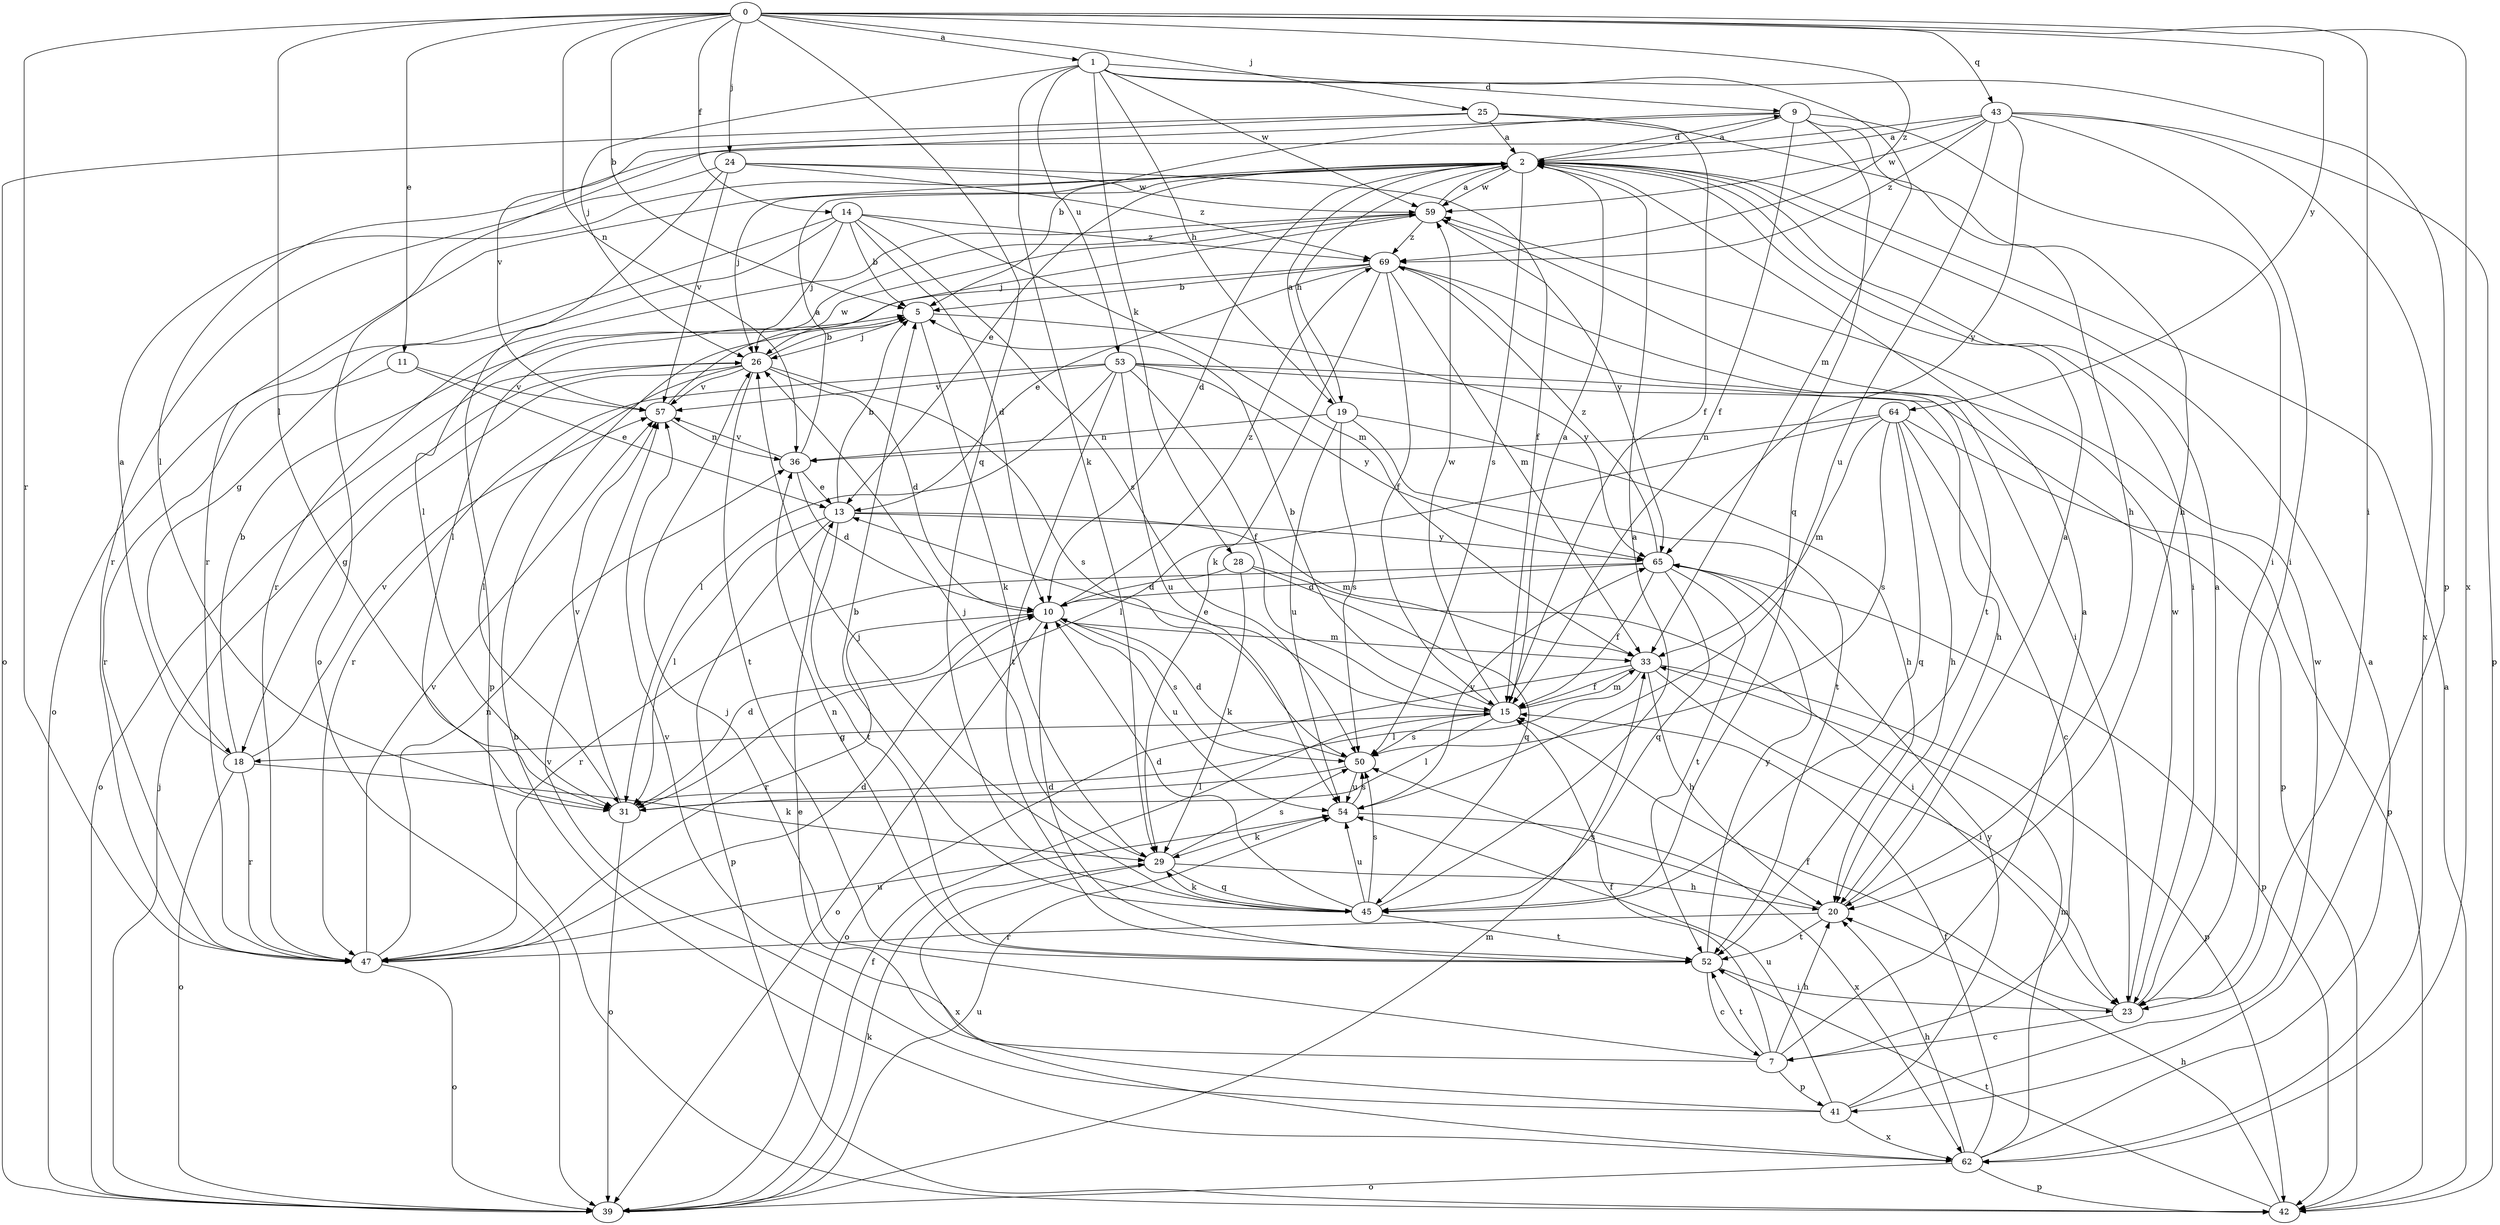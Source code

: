 strict digraph  {
0;
1;
2;
5;
7;
9;
10;
11;
13;
14;
15;
18;
19;
20;
23;
24;
25;
26;
28;
29;
31;
33;
36;
39;
41;
42;
43;
45;
47;
50;
52;
53;
54;
57;
59;
62;
64;
65;
69;
0 -> 1  [label=a];
0 -> 5  [label=b];
0 -> 11  [label=e];
0 -> 14  [label=f];
0 -> 23  [label=i];
0 -> 24  [label=j];
0 -> 25  [label=j];
0 -> 31  [label=l];
0 -> 36  [label=n];
0 -> 43  [label=q];
0 -> 45  [label=q];
0 -> 47  [label=r];
0 -> 62  [label=x];
0 -> 64  [label=y];
0 -> 69  [label=z];
1 -> 9  [label=d];
1 -> 19  [label=h];
1 -> 26  [label=j];
1 -> 28  [label=k];
1 -> 29  [label=k];
1 -> 33  [label=m];
1 -> 41  [label=p];
1 -> 53  [label=u];
1 -> 59  [label=w];
2 -> 9  [label=d];
2 -> 10  [label=d];
2 -> 13  [label=e];
2 -> 19  [label=h];
2 -> 23  [label=i];
2 -> 26  [label=j];
2 -> 47  [label=r];
2 -> 50  [label=s];
2 -> 59  [label=w];
5 -> 26  [label=j];
5 -> 29  [label=k];
5 -> 65  [label=y];
7 -> 2  [label=a];
7 -> 15  [label=f];
7 -> 20  [label=h];
7 -> 26  [label=j];
7 -> 41  [label=p];
7 -> 52  [label=t];
7 -> 57  [label=v];
9 -> 2  [label=a];
9 -> 5  [label=b];
9 -> 15  [label=f];
9 -> 20  [label=h];
9 -> 23  [label=i];
9 -> 39  [label=o];
9 -> 45  [label=q];
10 -> 33  [label=m];
10 -> 39  [label=o];
10 -> 47  [label=r];
10 -> 50  [label=s];
10 -> 54  [label=u];
10 -> 69  [label=z];
11 -> 13  [label=e];
11 -> 47  [label=r];
11 -> 57  [label=v];
13 -> 5  [label=b];
13 -> 31  [label=l];
13 -> 33  [label=m];
13 -> 42  [label=p];
13 -> 52  [label=t];
13 -> 65  [label=y];
14 -> 5  [label=b];
14 -> 10  [label=d];
14 -> 18  [label=g];
14 -> 26  [label=j];
14 -> 33  [label=m];
14 -> 39  [label=o];
14 -> 50  [label=s];
14 -> 69  [label=z];
15 -> 2  [label=a];
15 -> 5  [label=b];
15 -> 13  [label=e];
15 -> 18  [label=g];
15 -> 31  [label=l];
15 -> 33  [label=m];
15 -> 50  [label=s];
15 -> 59  [label=w];
18 -> 2  [label=a];
18 -> 5  [label=b];
18 -> 29  [label=k];
18 -> 39  [label=o];
18 -> 47  [label=r];
18 -> 57  [label=v];
19 -> 2  [label=a];
19 -> 20  [label=h];
19 -> 36  [label=n];
19 -> 50  [label=s];
19 -> 52  [label=t];
19 -> 54  [label=u];
20 -> 2  [label=a];
20 -> 47  [label=r];
20 -> 50  [label=s];
20 -> 52  [label=t];
23 -> 2  [label=a];
23 -> 7  [label=c];
23 -> 15  [label=f];
23 -> 59  [label=w];
24 -> 15  [label=f];
24 -> 42  [label=p];
24 -> 47  [label=r];
24 -> 57  [label=v];
24 -> 59  [label=w];
24 -> 69  [label=z];
25 -> 2  [label=a];
25 -> 15  [label=f];
25 -> 20  [label=h];
25 -> 39  [label=o];
25 -> 57  [label=v];
26 -> 5  [label=b];
26 -> 10  [label=d];
26 -> 18  [label=g];
26 -> 31  [label=l];
26 -> 39  [label=o];
26 -> 50  [label=s];
26 -> 52  [label=t];
26 -> 57  [label=v];
28 -> 10  [label=d];
28 -> 23  [label=i];
28 -> 29  [label=k];
28 -> 45  [label=q];
29 -> 20  [label=h];
29 -> 26  [label=j];
29 -> 45  [label=q];
29 -> 50  [label=s];
29 -> 62  [label=x];
31 -> 10  [label=d];
31 -> 39  [label=o];
31 -> 57  [label=v];
33 -> 15  [label=f];
33 -> 20  [label=h];
33 -> 23  [label=i];
33 -> 31  [label=l];
33 -> 39  [label=o];
33 -> 42  [label=p];
36 -> 2  [label=a];
36 -> 10  [label=d];
36 -> 13  [label=e];
36 -> 57  [label=v];
39 -> 15  [label=f];
39 -> 26  [label=j];
39 -> 29  [label=k];
39 -> 33  [label=m];
39 -> 54  [label=u];
41 -> 13  [label=e];
41 -> 54  [label=u];
41 -> 57  [label=v];
41 -> 59  [label=w];
41 -> 62  [label=x];
41 -> 65  [label=y];
42 -> 2  [label=a];
42 -> 20  [label=h];
42 -> 52  [label=t];
43 -> 2  [label=a];
43 -> 23  [label=i];
43 -> 31  [label=l];
43 -> 42  [label=p];
43 -> 54  [label=u];
43 -> 59  [label=w];
43 -> 62  [label=x];
43 -> 65  [label=y];
43 -> 69  [label=z];
45 -> 2  [label=a];
45 -> 5  [label=b];
45 -> 10  [label=d];
45 -> 26  [label=j];
45 -> 29  [label=k];
45 -> 50  [label=s];
45 -> 52  [label=t];
45 -> 54  [label=u];
47 -> 10  [label=d];
47 -> 36  [label=n];
47 -> 39  [label=o];
47 -> 54  [label=u];
47 -> 57  [label=v];
50 -> 10  [label=d];
50 -> 31  [label=l];
50 -> 54  [label=u];
52 -> 7  [label=c];
52 -> 10  [label=d];
52 -> 23  [label=i];
52 -> 36  [label=n];
52 -> 65  [label=y];
53 -> 15  [label=f];
53 -> 20  [label=h];
53 -> 31  [label=l];
53 -> 42  [label=p];
53 -> 47  [label=r];
53 -> 52  [label=t];
53 -> 54  [label=u];
53 -> 57  [label=v];
53 -> 65  [label=y];
54 -> 29  [label=k];
54 -> 50  [label=s];
54 -> 62  [label=x];
54 -> 65  [label=y];
57 -> 36  [label=n];
57 -> 59  [label=w];
59 -> 2  [label=a];
59 -> 26  [label=j];
59 -> 31  [label=l];
59 -> 47  [label=r];
59 -> 65  [label=y];
59 -> 69  [label=z];
62 -> 2  [label=a];
62 -> 5  [label=b];
62 -> 15  [label=f];
62 -> 20  [label=h];
62 -> 33  [label=m];
62 -> 39  [label=o];
62 -> 42  [label=p];
64 -> 7  [label=c];
64 -> 20  [label=h];
64 -> 31  [label=l];
64 -> 33  [label=m];
64 -> 36  [label=n];
64 -> 42  [label=p];
64 -> 45  [label=q];
64 -> 50  [label=s];
65 -> 10  [label=d];
65 -> 15  [label=f];
65 -> 42  [label=p];
65 -> 45  [label=q];
65 -> 47  [label=r];
65 -> 52  [label=t];
65 -> 69  [label=z];
69 -> 5  [label=b];
69 -> 13  [label=e];
69 -> 15  [label=f];
69 -> 23  [label=i];
69 -> 29  [label=k];
69 -> 31  [label=l];
69 -> 33  [label=m];
69 -> 52  [label=t];
}

